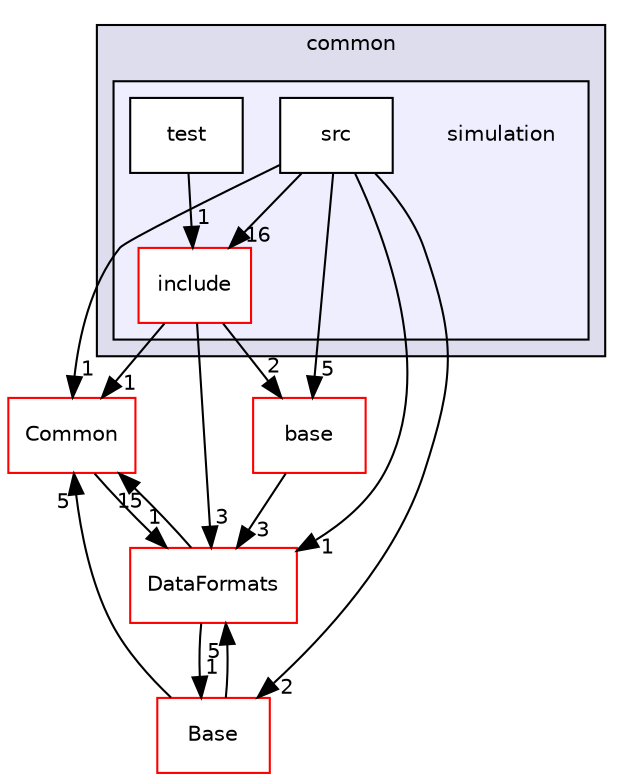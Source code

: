 digraph "/home/travis/build/AliceO2Group/AliceO2/Detectors/ITSMFT/common/simulation" {
  bgcolor=transparent;
  compound=true
  node [ fontsize="10", fontname="Helvetica"];
  edge [ labelfontsize="10", labelfontname="Helvetica"];
  subgraph clusterdir_85bf31a2e8d306e7598ffcb73f8df6bf {
    graph [ bgcolor="#ddddee", pencolor="black", label="common" fontname="Helvetica", fontsize="10", URL="dir_85bf31a2e8d306e7598ffcb73f8df6bf.html"]
  subgraph clusterdir_948e043a2a9c0d8c3d26178da976c005 {
    graph [ bgcolor="#eeeeff", pencolor="black", label="" URL="dir_948e043a2a9c0d8c3d26178da976c005.html"];
    dir_948e043a2a9c0d8c3d26178da976c005 [shape=plaintext label="simulation"];
    dir_aece0de4a924a7db153b75165d0988be [shape=box label="include" color="red" fillcolor="white" style="filled" URL="dir_aece0de4a924a7db153b75165d0988be.html"];
    dir_36f9785b6e7879c93ce113c7573e321a [shape=box label="src" color="black" fillcolor="white" style="filled" URL="dir_36f9785b6e7879c93ce113c7573e321a.html"];
    dir_74a2cd511ae2b2930045e15d010bedac [shape=box label="test" color="black" fillcolor="white" style="filled" URL="dir_74a2cd511ae2b2930045e15d010bedac.html"];
  }
  }
  dir_4ab6b4cc6a7edbff49100e9123df213f [shape=box label="Common" color="red" URL="dir_4ab6b4cc6a7edbff49100e9123df213f.html"];
  dir_37c90836491b695b472bf98d1be8336b [shape=box label="Base" color="red" URL="dir_37c90836491b695b472bf98d1be8336b.html"];
  dir_7c9998090bca7c4aa89c05dd66fe73f5 [shape=box label="base" color="red" URL="dir_7c9998090bca7c4aa89c05dd66fe73f5.html"];
  dir_2171f7ec022c5423887b07c69b2f5b48 [shape=box label="DataFormats" color="red" URL="dir_2171f7ec022c5423887b07c69b2f5b48.html"];
  dir_36f9785b6e7879c93ce113c7573e321a->dir_4ab6b4cc6a7edbff49100e9123df213f [headlabel="1", labeldistance=1.5 headhref="dir_000206_000016.html"];
  dir_36f9785b6e7879c93ce113c7573e321a->dir_aece0de4a924a7db153b75165d0988be [headlabel="16", labeldistance=1.5 headhref="dir_000206_000197.html"];
  dir_36f9785b6e7879c93ce113c7573e321a->dir_37c90836491b695b472bf98d1be8336b [headlabel="2", labeldistance=1.5 headhref="dir_000206_000139.html"];
  dir_36f9785b6e7879c93ce113c7573e321a->dir_7c9998090bca7c4aa89c05dd66fe73f5 [headlabel="5", labeldistance=1.5 headhref="dir_000206_000181.html"];
  dir_36f9785b6e7879c93ce113c7573e321a->dir_2171f7ec022c5423887b07c69b2f5b48 [headlabel="1", labeldistance=1.5 headhref="dir_000206_000052.html"];
  dir_4ab6b4cc6a7edbff49100e9123df213f->dir_2171f7ec022c5423887b07c69b2f5b48 [headlabel="1", labeldistance=1.5 headhref="dir_000016_000052.html"];
  dir_74a2cd511ae2b2930045e15d010bedac->dir_aece0de4a924a7db153b75165d0988be [headlabel="1", labeldistance=1.5 headhref="dir_000225_000197.html"];
  dir_aece0de4a924a7db153b75165d0988be->dir_4ab6b4cc6a7edbff49100e9123df213f [headlabel="1", labeldistance=1.5 headhref="dir_000197_000016.html"];
  dir_aece0de4a924a7db153b75165d0988be->dir_7c9998090bca7c4aa89c05dd66fe73f5 [headlabel="2", labeldistance=1.5 headhref="dir_000197_000181.html"];
  dir_aece0de4a924a7db153b75165d0988be->dir_2171f7ec022c5423887b07c69b2f5b48 [headlabel="3", labeldistance=1.5 headhref="dir_000197_000052.html"];
  dir_37c90836491b695b472bf98d1be8336b->dir_4ab6b4cc6a7edbff49100e9123df213f [headlabel="5", labeldistance=1.5 headhref="dir_000139_000016.html"];
  dir_37c90836491b695b472bf98d1be8336b->dir_2171f7ec022c5423887b07c69b2f5b48 [headlabel="5", labeldistance=1.5 headhref="dir_000139_000052.html"];
  dir_7c9998090bca7c4aa89c05dd66fe73f5->dir_2171f7ec022c5423887b07c69b2f5b48 [headlabel="3", labeldistance=1.5 headhref="dir_000181_000052.html"];
  dir_2171f7ec022c5423887b07c69b2f5b48->dir_4ab6b4cc6a7edbff49100e9123df213f [headlabel="15", labeldistance=1.5 headhref="dir_000052_000016.html"];
  dir_2171f7ec022c5423887b07c69b2f5b48->dir_37c90836491b695b472bf98d1be8336b [headlabel="1", labeldistance=1.5 headhref="dir_000052_000139.html"];
}
